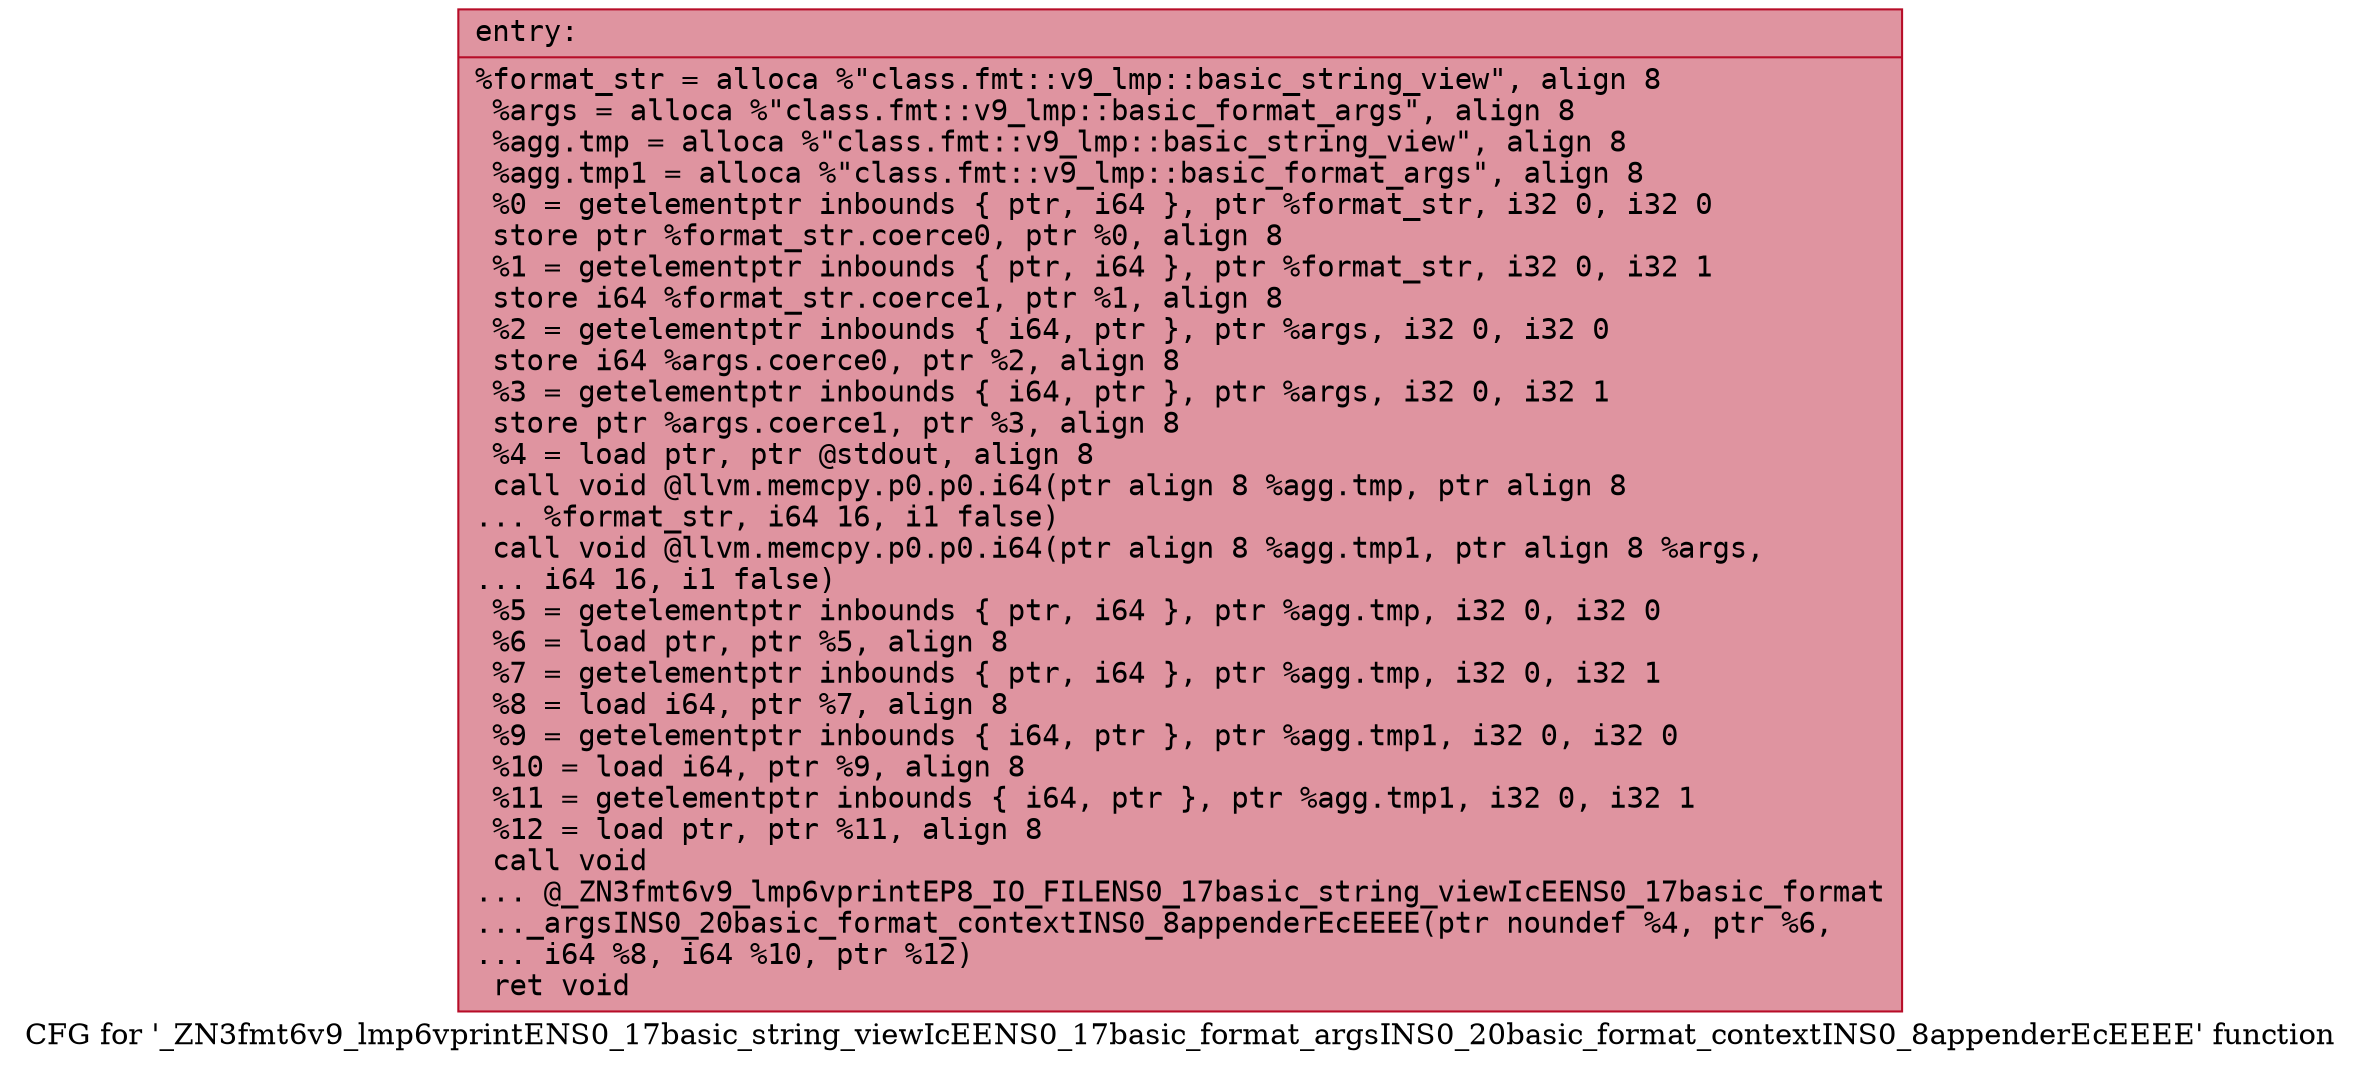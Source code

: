 digraph "CFG for '_ZN3fmt6v9_lmp6vprintENS0_17basic_string_viewIcEENS0_17basic_format_argsINS0_20basic_format_contextINS0_8appenderEcEEEE' function" {
	label="CFG for '_ZN3fmt6v9_lmp6vprintENS0_17basic_string_viewIcEENS0_17basic_format_argsINS0_20basic_format_contextINS0_8appenderEcEEEE' function";

	Node0x55fec2fbaac0 [shape=record,color="#b70d28ff", style=filled, fillcolor="#b70d2870" fontname="Courier",label="{entry:\l|  %format_str = alloca %\"class.fmt::v9_lmp::basic_string_view\", align 8\l  %args = alloca %\"class.fmt::v9_lmp::basic_format_args\", align 8\l  %agg.tmp = alloca %\"class.fmt::v9_lmp::basic_string_view\", align 8\l  %agg.tmp1 = alloca %\"class.fmt::v9_lmp::basic_format_args\", align 8\l  %0 = getelementptr inbounds \{ ptr, i64 \}, ptr %format_str, i32 0, i32 0\l  store ptr %format_str.coerce0, ptr %0, align 8\l  %1 = getelementptr inbounds \{ ptr, i64 \}, ptr %format_str, i32 0, i32 1\l  store i64 %format_str.coerce1, ptr %1, align 8\l  %2 = getelementptr inbounds \{ i64, ptr \}, ptr %args, i32 0, i32 0\l  store i64 %args.coerce0, ptr %2, align 8\l  %3 = getelementptr inbounds \{ i64, ptr \}, ptr %args, i32 0, i32 1\l  store ptr %args.coerce1, ptr %3, align 8\l  %4 = load ptr, ptr @stdout, align 8\l  call void @llvm.memcpy.p0.p0.i64(ptr align 8 %agg.tmp, ptr align 8\l... %format_str, i64 16, i1 false)\l  call void @llvm.memcpy.p0.p0.i64(ptr align 8 %agg.tmp1, ptr align 8 %args,\l... i64 16, i1 false)\l  %5 = getelementptr inbounds \{ ptr, i64 \}, ptr %agg.tmp, i32 0, i32 0\l  %6 = load ptr, ptr %5, align 8\l  %7 = getelementptr inbounds \{ ptr, i64 \}, ptr %agg.tmp, i32 0, i32 1\l  %8 = load i64, ptr %7, align 8\l  %9 = getelementptr inbounds \{ i64, ptr \}, ptr %agg.tmp1, i32 0, i32 0\l  %10 = load i64, ptr %9, align 8\l  %11 = getelementptr inbounds \{ i64, ptr \}, ptr %agg.tmp1, i32 0, i32 1\l  %12 = load ptr, ptr %11, align 8\l  call void\l... @_ZN3fmt6v9_lmp6vprintEP8_IO_FILENS0_17basic_string_viewIcEENS0_17basic_format\l..._argsINS0_20basic_format_contextINS0_8appenderEcEEEE(ptr noundef %4, ptr %6,\l... i64 %8, i64 %10, ptr %12)\l  ret void\l}"];
}
